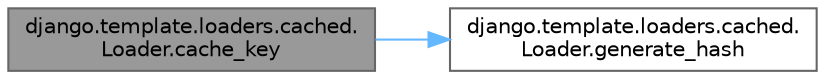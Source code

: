 digraph "django.template.loaders.cached.Loader.cache_key"
{
 // LATEX_PDF_SIZE
  bgcolor="transparent";
  edge [fontname=Helvetica,fontsize=10,labelfontname=Helvetica,labelfontsize=10];
  node [fontname=Helvetica,fontsize=10,shape=box,height=0.2,width=0.4];
  rankdir="LR";
  Node1 [id="Node000001",label="django.template.loaders.cached.\lLoader.cache_key",height=0.2,width=0.4,color="gray40", fillcolor="grey60", style="filled", fontcolor="black",tooltip=" "];
  Node1 -> Node2 [id="edge1_Node000001_Node000002",color="steelblue1",style="solid",tooltip=" "];
  Node2 [id="Node000002",label="django.template.loaders.cached.\lLoader.generate_hash",height=0.2,width=0.4,color="grey40", fillcolor="white", style="filled",URL="$classdjango_1_1template_1_1loaders_1_1cached_1_1_loader.html#a6a16dbe0704583ebdc6b003047a42f36",tooltip=" "];
}
